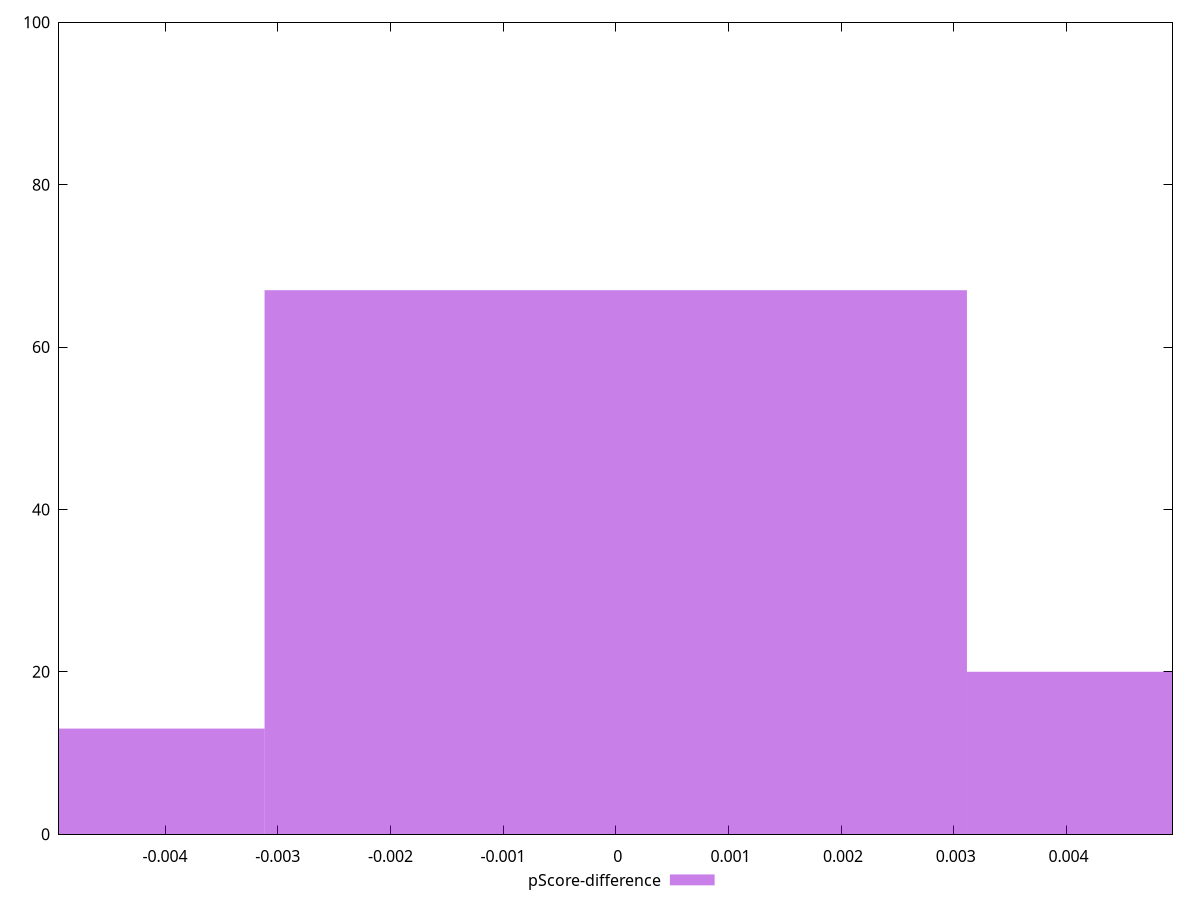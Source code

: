reset

$pScoreDifference <<EOF
0 67
-0.0062335512153393864 13
0.0062335512153393864 20
EOF

set key outside below
set boxwidth 0.0062335512153393864
set xrange [-0.004941176470588227:0.004941176470588227]
set yrange [0:100]
set trange [0:100]
set style fill transparent solid 0.5 noborder
set terminal svg size 640, 490 enhanced background rgb 'white'
set output "report_00015_2021-02-09T16-11-33.973Z/render-blocking-resources/samples/pages/pScore-difference/histogram.svg"

plot $pScoreDifference title "pScore-difference" with boxes

reset

